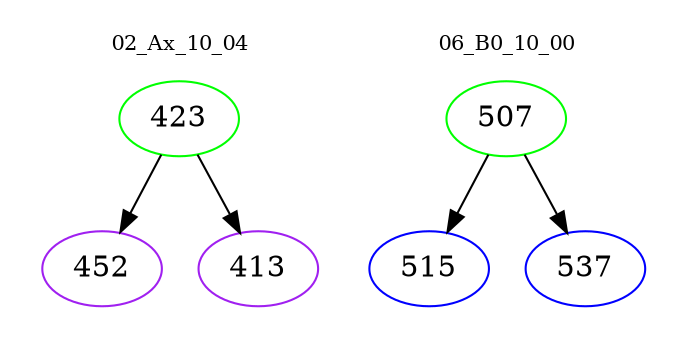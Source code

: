 digraph{
subgraph cluster_0 {
color = white
label = "02_Ax_10_04";
fontsize=10;
T0_423 [label="423", color="green"]
T0_423 -> T0_452 [color="black"]
T0_452 [label="452", color="purple"]
T0_423 -> T0_413 [color="black"]
T0_413 [label="413", color="purple"]
}
subgraph cluster_1 {
color = white
label = "06_B0_10_00";
fontsize=10;
T1_507 [label="507", color="green"]
T1_507 -> T1_515 [color="black"]
T1_515 [label="515", color="blue"]
T1_507 -> T1_537 [color="black"]
T1_537 [label="537", color="blue"]
}
}
